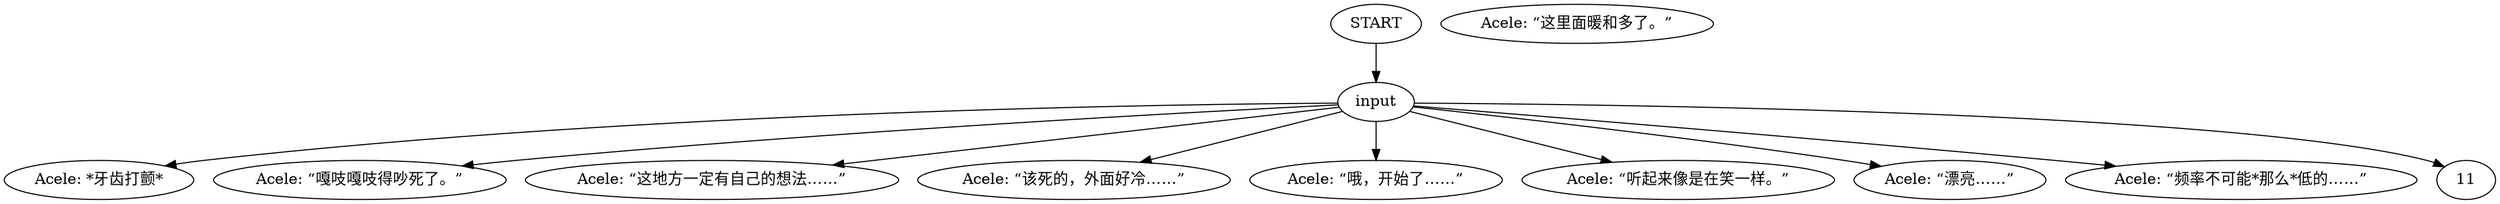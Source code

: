 # ICE / ACELE barks
# Things Acele says, when on ice.
# ==================================================
digraph G {
	  0 [label="START"];
	  1 [label="input"];
	  2 [label="Acele: *牙齿打颤*"];
	  3 [label="Acele: “嘎吱嘎吱得吵死了。”"];
	  4 [label="Acele: “这地方一定有自己的想法……”"];
	  5 [label="Acele: “该死的，外面好冷……”"];
	  6 [label="Acele: “这里面暖和多了。”"];
	  7 [label="Acele: “哦，开始了……”"];
	  8 [label="Acele: “听起来像是在笑一样。”"];
	  9 [label="Acele: “漂亮……”"];
	  10 [label="Acele: “频率不可能*那么*低的……”"];
	  0 -> 1
	  1 -> 2
	  1 -> 3
	  1 -> 4
	  1 -> 5
	  1 -> 7
	  1 -> 8
	  1 -> 9
	  1 -> 10
	  1 -> 11
}

